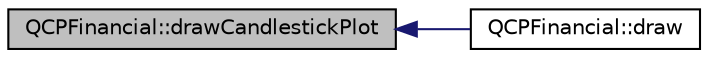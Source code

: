 digraph "QCPFinancial::drawCandlestickPlot"
{
  edge [fontname="Helvetica",fontsize="10",labelfontname="Helvetica",labelfontsize="10"];
  node [fontname="Helvetica",fontsize="10",shape=record];
  rankdir="LR";
  Node83 [label="QCPFinancial::drawCandlestickPlot",height=0.2,width=0.4,color="black", fillcolor="grey75", style="filled", fontcolor="black"];
  Node83 -> Node84 [dir="back",color="midnightblue",fontsize="10",style="solid",fontname="Helvetica"];
  Node84 [label="QCPFinancial::draw",height=0.2,width=0.4,color="black", fillcolor="white", style="filled",URL="$da/d7c/class_q_c_p_financial.html#ad71a59a1b42616594831e04e52c92120"];
}
